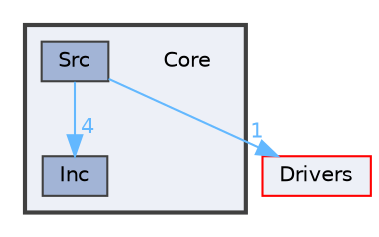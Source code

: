 digraph "Core"
{
 // LATEX_PDF_SIZE
  bgcolor="transparent";
  edge [fontname=Helvetica,fontsize=10,labelfontname=Helvetica,labelfontsize=10];
  node [fontname=Helvetica,fontsize=10,shape=box,height=0.2,width=0.4];
  compound=true
  subgraph clusterdir_c6310732a22f63c0c2fc5595561e68f1 {
    graph [ bgcolor="#edf0f7", pencolor="grey25", label="", fontname=Helvetica,fontsize=10 style="filled,bold", URL="dir_c6310732a22f63c0c2fc5595561e68f1.html",tooltip=""]
    dir_c6310732a22f63c0c2fc5595561e68f1 [shape=plaintext, label="Core"];
  dir_e2489e887f17afa3cbc07a4ec152cdd2 [label="Inc", fillcolor="#a2b4d6", color="grey25", style="filled", URL="dir_e2489e887f17afa3cbc07a4ec152cdd2.html",tooltip=""];
  dir_b596f468b52957496e4f78b80e029268 [label="Src", fillcolor="#a2b4d6", color="grey25", style="filled", URL="dir_b596f468b52957496e4f78b80e029268.html",tooltip=""];
  }
  dir_60925fc218da8ca7908795bf5f624060 [label="Drivers", fillcolor="#edf0f7", color="red", style="filled", URL="dir_60925fc218da8ca7908795bf5f624060.html",tooltip=""];
  dir_b596f468b52957496e4f78b80e029268->dir_60925fc218da8ca7908795bf5f624060 [headlabel="1", labeldistance=1.5 headhref="dir_000009_000006.html" href="dir_000009_000006.html" color="steelblue1" fontcolor="steelblue1"];
  dir_b596f468b52957496e4f78b80e029268->dir_e2489e887f17afa3cbc07a4ec152cdd2 [headlabel="4", labeldistance=1.5 headhref="dir_000009_000007.html" href="dir_000009_000007.html" color="steelblue1" fontcolor="steelblue1"];
}
